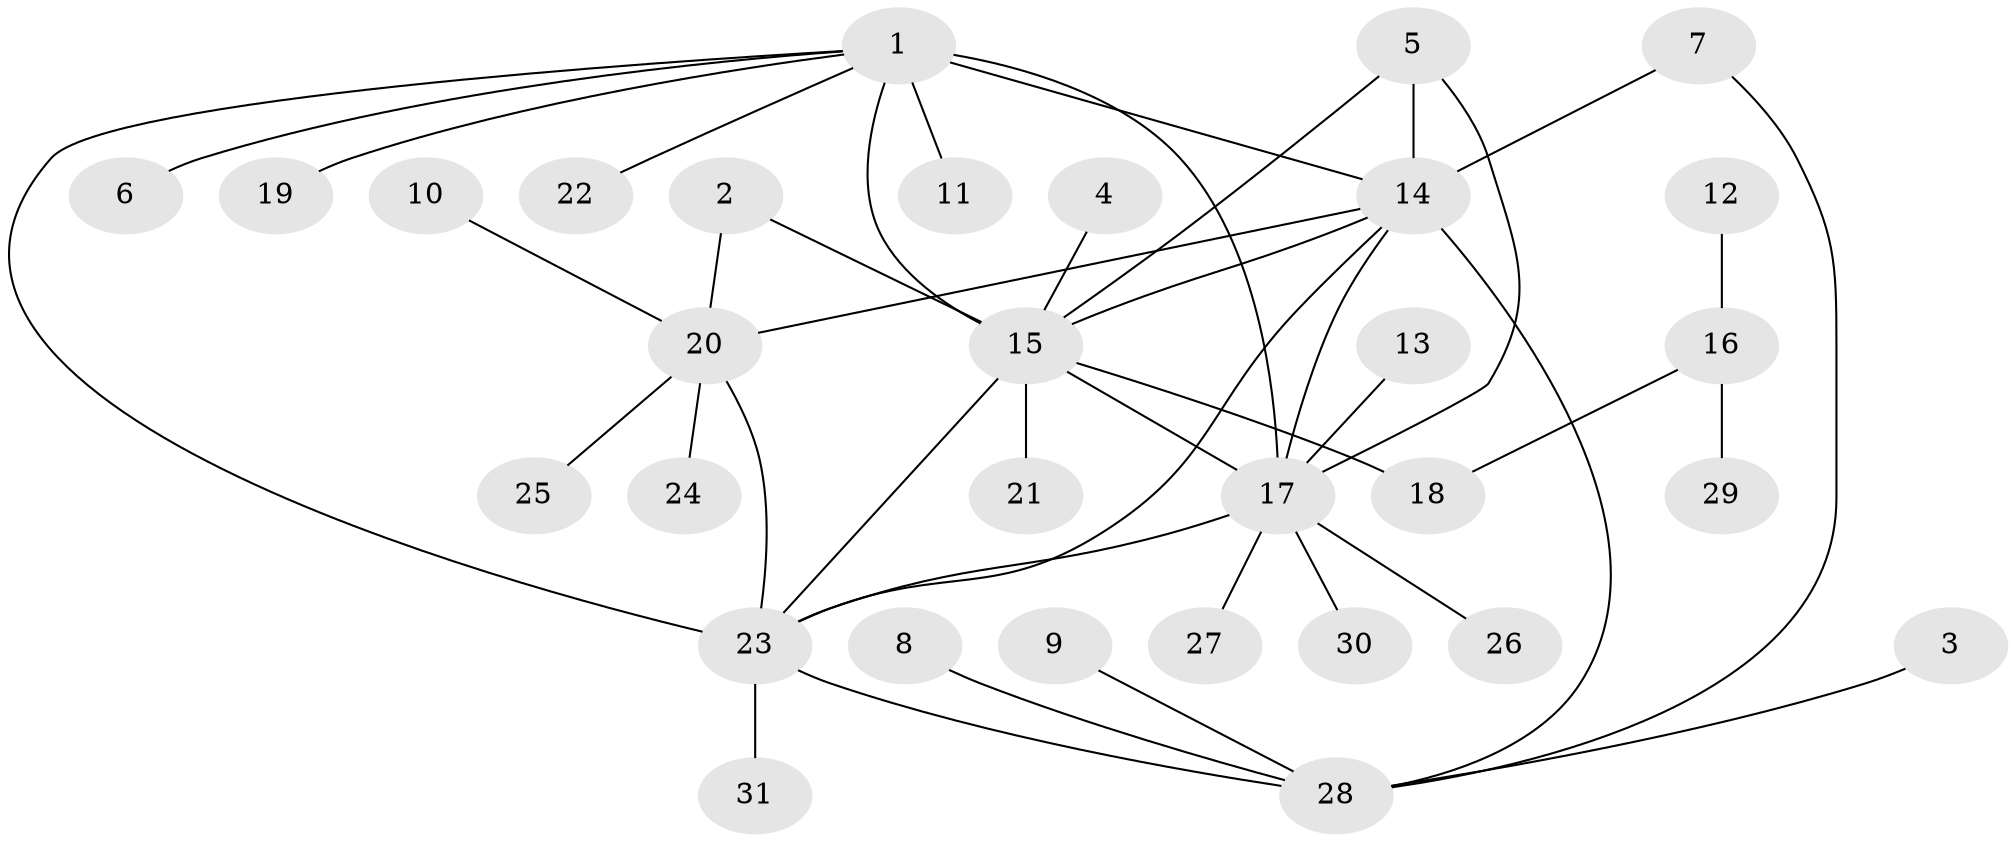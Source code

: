 // original degree distribution, {4: 0.1, 6: 0.06666666666666667, 10: 0.016666666666666666, 8: 0.03333333333333333, 3: 0.05, 7: 0.03333333333333333, 5: 0.016666666666666666, 2: 0.15, 1: 0.5333333333333333}
// Generated by graph-tools (version 1.1) at 2025/26/03/09/25 03:26:43]
// undirected, 31 vertices, 42 edges
graph export_dot {
graph [start="1"]
  node [color=gray90,style=filled];
  1;
  2;
  3;
  4;
  5;
  6;
  7;
  8;
  9;
  10;
  11;
  12;
  13;
  14;
  15;
  16;
  17;
  18;
  19;
  20;
  21;
  22;
  23;
  24;
  25;
  26;
  27;
  28;
  29;
  30;
  31;
  1 -- 6 [weight=1.0];
  1 -- 11 [weight=1.0];
  1 -- 14 [weight=2.0];
  1 -- 15 [weight=1.0];
  1 -- 17 [weight=2.0];
  1 -- 19 [weight=1.0];
  1 -- 22 [weight=1.0];
  1 -- 23 [weight=1.0];
  2 -- 15 [weight=1.0];
  2 -- 20 [weight=1.0];
  3 -- 28 [weight=1.0];
  4 -- 15 [weight=1.0];
  5 -- 14 [weight=1.0];
  5 -- 15 [weight=1.0];
  5 -- 17 [weight=1.0];
  7 -- 14 [weight=1.0];
  7 -- 28 [weight=1.0];
  8 -- 28 [weight=1.0];
  9 -- 28 [weight=1.0];
  10 -- 20 [weight=1.0];
  12 -- 16 [weight=1.0];
  13 -- 17 [weight=2.0];
  14 -- 15 [weight=1.0];
  14 -- 17 [weight=1.0];
  14 -- 20 [weight=1.0];
  14 -- 23 [weight=1.0];
  14 -- 28 [weight=1.0];
  15 -- 17 [weight=1.0];
  15 -- 18 [weight=2.0];
  15 -- 21 [weight=1.0];
  15 -- 23 [weight=1.0];
  16 -- 18 [weight=1.0];
  16 -- 29 [weight=1.0];
  17 -- 23 [weight=1.0];
  17 -- 26 [weight=1.0];
  17 -- 27 [weight=1.0];
  17 -- 30 [weight=1.0];
  20 -- 23 [weight=1.0];
  20 -- 24 [weight=1.0];
  20 -- 25 [weight=1.0];
  23 -- 28 [weight=1.0];
  23 -- 31 [weight=1.0];
}
